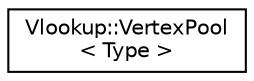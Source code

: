 digraph "Graphical Class Hierarchy"
{
  edge [fontname="Helvetica",fontsize="10",labelfontname="Helvetica",labelfontsize="10"];
  node [fontname="Helvetica",fontsize="10",shape=record];
  rankdir="LR";
  Node1 [label="Vlookup::VertexPool\l\< Type \>",height=0.2,width=0.4,color="black", fillcolor="white", style="filled",URL="$class_vlookup_1_1_vertex_pool.html"];
}
